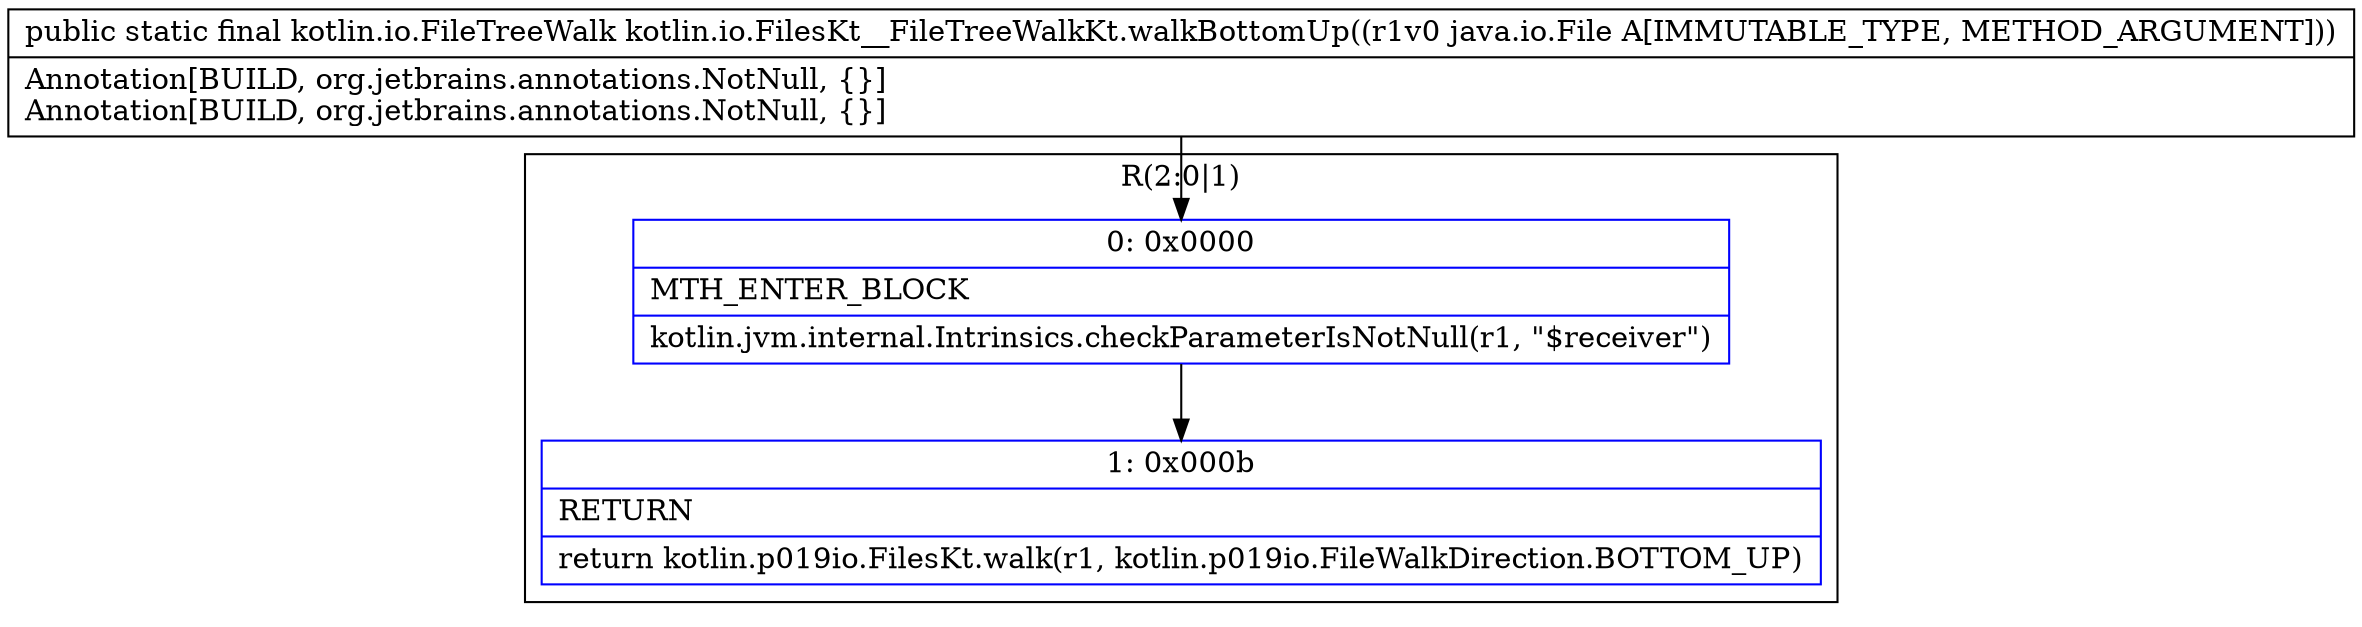 digraph "CFG forkotlin.io.FilesKt__FileTreeWalkKt.walkBottomUp(Ljava\/io\/File;)Lkotlin\/io\/FileTreeWalk;" {
subgraph cluster_Region_193491284 {
label = "R(2:0|1)";
node [shape=record,color=blue];
Node_0 [shape=record,label="{0\:\ 0x0000|MTH_ENTER_BLOCK\l|kotlin.jvm.internal.Intrinsics.checkParameterIsNotNull(r1, \"$receiver\")\l}"];
Node_1 [shape=record,label="{1\:\ 0x000b|RETURN\l|return kotlin.p019io.FilesKt.walk(r1, kotlin.p019io.FileWalkDirection.BOTTOM_UP)\l}"];
}
MethodNode[shape=record,label="{public static final kotlin.io.FileTreeWalk kotlin.io.FilesKt__FileTreeWalkKt.walkBottomUp((r1v0 java.io.File A[IMMUTABLE_TYPE, METHOD_ARGUMENT]))  | Annotation[BUILD, org.jetbrains.annotations.NotNull, \{\}]\lAnnotation[BUILD, org.jetbrains.annotations.NotNull, \{\}]\l}"];
MethodNode -> Node_0;
Node_0 -> Node_1;
}

